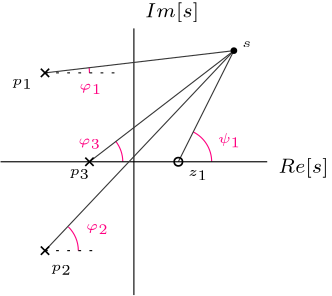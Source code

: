 <?xml version="1.0"?>
<!DOCTYPE ipe SYSTEM "ipe.dtd">
<ipe version="70218" creator="Ipe 7.2.28">
<info created="D:20250127121443" modified="D:20250127122042"/>
<ipestyle name="basic">
<symbol name="arrow/arc(spx)">
<path stroke="sym-stroke" fill="sym-stroke" pen="sym-pen">
0 0 m
-1 0.333 l
-1 -0.333 l
h
</path>
</symbol>
<symbol name="arrow/farc(spx)">
<path stroke="sym-stroke" fill="white" pen="sym-pen">
0 0 m
-1 0.333 l
-1 -0.333 l
h
</path>
</symbol>
<symbol name="arrow/ptarc(spx)">
<path stroke="sym-stroke" fill="sym-stroke" pen="sym-pen">
0 0 m
-1 0.333 l
-0.8 0 l
-1 -0.333 l
h
</path>
</symbol>
<symbol name="arrow/fptarc(spx)">
<path stroke="sym-stroke" fill="white" pen="sym-pen">
0 0 m
-1 0.333 l
-0.8 0 l
-1 -0.333 l
h
</path>
</symbol>
<symbol name="mark/circle(sx)" transformations="translations">
<path fill="sym-stroke">
0.6 0 0 0.6 0 0 e
0.4 0 0 0.4 0 0 e
</path>
</symbol>
<symbol name="mark/disk(sx)" transformations="translations">
<path fill="sym-stroke">
0.6 0 0 0.6 0 0 e
</path>
</symbol>
<symbol name="mark/fdisk(sfx)" transformations="translations">
<group>
<path fill="sym-fill">
0.5 0 0 0.5 0 0 e
</path>
<path fill="sym-stroke" fillrule="eofill">
0.6 0 0 0.6 0 0 e
0.4 0 0 0.4 0 0 e
</path>
</group>
</symbol>
<symbol name="mark/box(sx)" transformations="translations">
<path fill="sym-stroke" fillrule="eofill">
-0.6 -0.6 m
0.6 -0.6 l
0.6 0.6 l
-0.6 0.6 l
h
-0.4 -0.4 m
0.4 -0.4 l
0.4 0.4 l
-0.4 0.4 l
h
</path>
</symbol>
<symbol name="mark/square(sx)" transformations="translations">
<path fill="sym-stroke">
-0.6 -0.6 m
0.6 -0.6 l
0.6 0.6 l
-0.6 0.6 l
h
</path>
</symbol>
<symbol name="mark/fsquare(sfx)" transformations="translations">
<group>
<path fill="sym-fill">
-0.5 -0.5 m
0.5 -0.5 l
0.5 0.5 l
-0.5 0.5 l
h
</path>
<path fill="sym-stroke" fillrule="eofill">
-0.6 -0.6 m
0.6 -0.6 l
0.6 0.6 l
-0.6 0.6 l
h
-0.4 -0.4 m
0.4 -0.4 l
0.4 0.4 l
-0.4 0.4 l
h
</path>
</group>
</symbol>
<symbol name="mark/cross(sx)" transformations="translations">
<group>
<path fill="sym-stroke">
-0.43 -0.57 m
0.57 0.43 l
0.43 0.57 l
-0.57 -0.43 l
h
</path>
<path fill="sym-stroke">
-0.43 0.57 m
0.57 -0.43 l
0.43 -0.57 l
-0.57 0.43 l
h
</path>
</group>
</symbol>
<symbol name="arrow/fnormal(spx)">
<path stroke="sym-stroke" fill="white" pen="sym-pen">
0 0 m
-1 0.333 l
-1 -0.333 l
h
</path>
</symbol>
<symbol name="arrow/pointed(spx)">
<path stroke="sym-stroke" fill="sym-stroke" pen="sym-pen">
0 0 m
-1 0.333 l
-0.8 0 l
-1 -0.333 l
h
</path>
</symbol>
<symbol name="arrow/fpointed(spx)">
<path stroke="sym-stroke" fill="white" pen="sym-pen">
0 0 m
-1 0.333 l
-0.8 0 l
-1 -0.333 l
h
</path>
</symbol>
<symbol name="arrow/linear(spx)">
<path stroke="sym-stroke" pen="sym-pen">
-1 0.333 m
0 0 l
-1 -0.333 l
</path>
</symbol>
<symbol name="arrow/fdouble(spx)">
<path stroke="sym-stroke" fill="white" pen="sym-pen">
0 0 m
-1 0.333 l
-1 -0.333 l
h
-1 0 m
-2 0.333 l
-2 -0.333 l
h
</path>
</symbol>
<symbol name="arrow/double(spx)">
<path stroke="sym-stroke" fill="sym-stroke" pen="sym-pen">
0 0 m
-1 0.333 l
-1 -0.333 l
h
-1 0 m
-2 0.333 l
-2 -0.333 l
h
</path>
</symbol>
<symbol name="arrow/mid-normal(spx)">
<path stroke="sym-stroke" fill="sym-stroke" pen="sym-pen">
0.5 0 m
-0.5 0.333 l
-0.5 -0.333 l
h
</path>
</symbol>
<symbol name="arrow/mid-fnormal(spx)">
<path stroke="sym-stroke" fill="white" pen="sym-pen">
0.5 0 m
-0.5 0.333 l
-0.5 -0.333 l
h
</path>
</symbol>
<symbol name="arrow/mid-pointed(spx)">
<path stroke="sym-stroke" fill="sym-stroke" pen="sym-pen">
0.5 0 m
-0.5 0.333 l
-0.3 0 l
-0.5 -0.333 l
h
</path>
</symbol>
<symbol name="arrow/mid-fpointed(spx)">
<path stroke="sym-stroke" fill="white" pen="sym-pen">
0.5 0 m
-0.5 0.333 l
-0.3 0 l
-0.5 -0.333 l
h
</path>
</symbol>
<symbol name="arrow/mid-double(spx)">
<path stroke="sym-stroke" fill="sym-stroke" pen="sym-pen">
1 0 m
0 0.333 l
0 -0.333 l
h
0 0 m
-1 0.333 l
-1 -0.333 l
h
</path>
</symbol>
<symbol name="arrow/mid-fdouble(spx)">
<path stroke="sym-stroke" fill="white" pen="sym-pen">
1 0 m
0 0.333 l
0 -0.333 l
h
0 0 m
-1 0.333 l
-1 -0.333 l
h
</path>
</symbol>
<anglesize name="22.5 deg" value="22.5"/>
<anglesize name="30 deg" value="30"/>
<anglesize name="45 deg" value="45"/>
<anglesize name="60 deg" value="60"/>
<anglesize name="90 deg" value="90"/>
<arrowsize name="large" value="10"/>
<arrowsize name="small" value="5"/>
<arrowsize name="tiny" value="3"/>
<color name="blue" value="0 0 1"/>
<color name="brown" value="0.647 0.165 0.165"/>
<color name="darkblue" value="0 0 0.545"/>
<color name="darkcyan" value="0 0.545 0.545"/>
<color name="darkgray" value="0.663"/>
<color name="darkgreen" value="0 0.392 0"/>
<color name="darkmagenta" value="0.545 0 0.545"/>
<color name="darkorange" value="1 0.549 0"/>
<color name="darkred" value="0.545 0 0"/>
<color name="gold" value="1 0.843 0"/>
<color name="gray" value="0.745"/>
<color name="green" value="0 1 0"/>
<color name="lightblue" value="0.678 0.847 0.902"/>
<color name="lightcyan" value="0.878 1 1"/>
<color name="lightgray" value="0.827"/>
<color name="lightgreen" value="0.565 0.933 0.565"/>
<color name="lightyellow" value="1 1 0.878"/>
<color name="navy" value="0 0 0.502"/>
<color name="orange" value="1 0.647 0"/>
<color name="pink" value="1 0.753 0.796"/>
<color name="purple" value="0.627 0.125 0.941"/>
<color name="red" value="1 0 0"/>
<color name="seagreen" value="0.18 0.545 0.341"/>
<color name="turquoise" value="0.251 0.878 0.816"/>
<color name="violet" value="0.933 0.51 0.933"/>
<color name="yellow" value="1 1 0"/>
<dashstyle name="dash dot dotted" value="[4 2 1 2 1 2] 0"/>
<dashstyle name="dash dotted" value="[4 2 1 2] 0"/>
<dashstyle name="dashed" value="[4] 0"/>
<dashstyle name="dotted" value="[1 3] 0"/>
<gridsize name="10 pts (~3.5 mm)" value="10"/>
<gridsize name="14 pts (~5 mm)" value="14"/>
<gridsize name="16 pts (~6 mm)" value="16"/>
<gridsize name="20 pts (~7 mm)" value="20"/>
<gridsize name="28 pts (~10 mm)" value="28"/>
<gridsize name="32 pts (~12 mm)" value="32"/>
<gridsize name="4 pts" value="4"/>
<gridsize name="56 pts (~20 mm)" value="56"/>
<gridsize name="8 pts (~3 mm)" value="8"/>
<opacity name="10%" value="0.1"/>
<opacity name="30%" value="0.3"/>
<opacity name="50%" value="0.5"/>
<opacity name="75%" value="0.75"/>
<pen name="fat" value="1.2"/>
<pen name="heavier" value="0.8"/>
<pen name="ultrafat" value="2"/>
<symbolsize name="large" value="5"/>
<symbolsize name="small" value="2"/>
<symbolsize name="tiny" value="1.1"/>
<textsize name="Huge" value="\Huge"/>
<textsize name="LARGE" value="\LARGE"/>
<textsize name="Large" value="\Large"/>
<textsize name="footnote" value="\footnotesize"/>
<textsize name="huge" value="\huge"/>
<textsize name="large" value="\large"/>
<textsize name="script" value="\scriptsize"/>
<textsize name="small" value="\small"/>
<textsize name="tiny" value="\tiny"/>
<textstyle name="center" begin="\begin{center}" end="\end{center}"/>
<textstyle name="item" begin="\begin{itemize}\item{}" end="\end{itemize}"/>
<textstyle name="itemize" begin="\begin{itemize}" end="\end{itemize}"/>
<tiling name="falling" angle="-60" step="4" width="1"/>
<tiling name="rising" angle="30" step="4" width="1"/>
</ipestyle>
<page>
<layer name="alpha"/>
<view layers="alpha" active="alpha"/>
<path layer="alpha" matrix="1 0 0 1 32 -16" stroke="black">
224 768 m
224 672 l
</path>
<text matrix="1 0 0 1 28 -16" transformations="translations" pos="232 772" stroke="black" type="label" width="19.414" height="5.234" depth="1.74" valign="baseline" size="script" style="math">Im[s]</text>
<text matrix="1 0 0 1 76 -72" transformations="translations" pos="232 772" stroke="black" type="label" width="18.088" height="5.234" depth="1.74" valign="baseline" size="script" style="math">Re[s]</text>
<text matrix="1 0 0 1 62.9418 -26.8087" transformations="translations" pos="232 772" stroke="black" type="label" width="3.338" height="2.145" depth="0" valign="baseline" size="tiny" style="math">s</text>
<text matrix="1 0 0 1 43.5078 -73.1313" transformations="translations" pos="232 772" stroke="black" type="label" width="7.319" height="2.149" depth="1.49" valign="baseline" size="tiny" style="math">z_1</text>
<text matrix="1 0 0 1 -5.87615 -107.208" transformations="translations" pos="232 772" stroke="black" type="label" width="7.573" height="2.149" depth="1.49" valign="baseline" size="tiny" style="math">p_2</text>
<text matrix="1 0 0 1 0.779372 -72.7319" transformations="translations" pos="232 772" stroke="black" type="label" width="7.573" height="2.149" depth="1.49" valign="baseline" size="tiny" style="math">p_3</text>
<text matrix="1 0 0 1 -19.8527 -40.253" transformations="translations" pos="232 772" stroke="black" type="label" width="7.573" height="2.149" depth="1.49" valign="baseline" size="tiny" style="math">p_1</text>
<path stroke="1 0 0.502">
240 736 m
16 0 0 16 224 736 239.875 737.994 a
</path>
<path stroke="1 0 0.502">
236 672 m
12 0 0 12 224 672 232.424 680.546 a
</path>
<path stroke="1 0 0.502">
252 704 m
12 0 0 12 240 704 249.447 711.399 a
</path>
<path stroke="1 0 0.502">
284 704 m
12 0 0 12 272 704 277.33 714.751 a
</path>
<path matrix="1 0 0 1 -0.0000364 -0.00030424" stroke="0.212" fill="0">
224 736 m
292 744 l
</path>
<path matrix="1 0 0 1 -0.0000364 -0.00030424" stroke="0.212" fill="0">
272 704 m
292 744 l
</path>
<path matrix="1 0 0 1 0.00030488 -0.00007757" stroke="0" fill="0" dash="dotted">
224 736 m
252 736 l
</path>
<path matrix="1 0 0 1 0.00030488 -0.00007757" stroke="0" fill="0" dash="dotted">
224 672 m
244 672 l
</path>
<text matrix="1 0 0 1 4.2403 -42.1165" transformations="translations" pos="232 772" stroke="1 0 0.502" type="label" width="8.461" height="2.149" depth="1.49" valign="baseline" size="tiny" style="math">\varphi_1</text>
<text matrix="1 0 0 1 3.84074 -61.8168" transformations="translations" pos="232 772" stroke="1 0 0.502" type="label" width="8.461" height="2.149" depth="1.49" valign="baseline" size="tiny" style="math">\varphi_3</text>
<text matrix="1 0 0 1 6.63606 -92.5653" transformations="translations" pos="232 772" stroke="1 0 0.502" type="label" width="8.461" height="2.149" depth="1.49" valign="baseline" size="tiny" style="math">\varphi_2</text>
<text matrix="1 0 0 1 54.1569 -61.2841" transformations="translations" pos="232 772" stroke="1 0 0.502" type="label" width="8.524" height="3.464" depth="1.49" valign="baseline" size="tiny" style="math">\psi_1
</text>
<use matrix="1 0 0 1 0.00047331 0.00006342" name="mark/circle(sx)" pos="272 704" size="normal"/>
<use matrix="1 0 0 1 0.00047331 0.00006342" name="mark/cross(sx)" pos="224 736" size="normal"/>
<path matrix="1 0 0 1 31.9998 -16" stroke="black">
176 720 m
272 720 l
</path>
<path matrix="1 0 0 1 -0.00020882 -0.0003182" stroke="0.212" fill="0">
240 704 m
292 744 l
</path>
<path matrix="1 0 0 1 -0.00020882 -0.0003182" stroke="0.212" fill="0">
224 672 m
292 744 l
</path>
<use matrix="1 0 0 1 0.00071744 0.00040633" name="mark/cross(sx)" pos="240 704" size="normal"/>
<use matrix="1 0 0 1 -0.00026752 -0.00008595" name="mark/disk(sx)" pos="292 744" size="small"/>
<use matrix="1 0 0 1 0.00090224 0.00028983" name="mark/cross(sx)" pos="224 672" size="normal"/>
</page>
</ipe>
